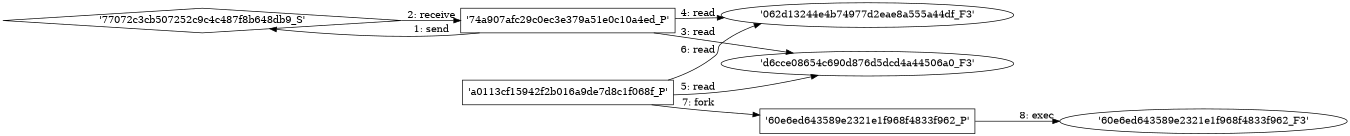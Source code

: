 digraph "D:\Learning\Paper\apt\基于CTI的攻击预警\Dataset\攻击图\ASGfromALLCTI\Filing taxes Beware of scams.dot" {
rankdir="LR"
size="9"
fixedsize="false"
splines="true"
nodesep=0.3
ranksep=0
fontsize=10
overlap="scalexy"
engine= "neato"
	"'77072c3cb507252c9c4c487f8b648db9_S'" [node_type=Socket shape=diamond]
	"'74a907afc29c0ec3e379a51e0c10a4ed_P'" [node_type=Process shape=box]
	"'74a907afc29c0ec3e379a51e0c10a4ed_P'" -> "'77072c3cb507252c9c4c487f8b648db9_S'" [label="1: send"]
	"'77072c3cb507252c9c4c487f8b648db9_S'" -> "'74a907afc29c0ec3e379a51e0c10a4ed_P'" [label="2: receive"]
	"'d6cce08654c690d876d5dcd4a44506a0_F3'" [node_type=file shape=ellipse]
	"'74a907afc29c0ec3e379a51e0c10a4ed_P'" [node_type=Process shape=box]
	"'74a907afc29c0ec3e379a51e0c10a4ed_P'" -> "'d6cce08654c690d876d5dcd4a44506a0_F3'" [label="3: read"]
	"'062d13244e4b74977d2eae8a555a44df_F3'" [node_type=file shape=ellipse]
	"'74a907afc29c0ec3e379a51e0c10a4ed_P'" [node_type=Process shape=box]
	"'74a907afc29c0ec3e379a51e0c10a4ed_P'" -> "'062d13244e4b74977d2eae8a555a44df_F3'" [label="4: read"]
	"'d6cce08654c690d876d5dcd4a44506a0_F3'" [node_type=file shape=ellipse]
	"'a0113cf15942f2b016a9de7d8c1f068f_P'" [node_type=Process shape=box]
	"'a0113cf15942f2b016a9de7d8c1f068f_P'" -> "'d6cce08654c690d876d5dcd4a44506a0_F3'" [label="5: read"]
	"'062d13244e4b74977d2eae8a555a44df_F3'" [node_type=file shape=ellipse]
	"'a0113cf15942f2b016a9de7d8c1f068f_P'" [node_type=Process shape=box]
	"'a0113cf15942f2b016a9de7d8c1f068f_P'" -> "'062d13244e4b74977d2eae8a555a44df_F3'" [label="6: read"]
	"'a0113cf15942f2b016a9de7d8c1f068f_P'" [node_type=Process shape=box]
	"'60e6ed643589e2321e1f968f4833f962_P'" [node_type=Process shape=box]
	"'a0113cf15942f2b016a9de7d8c1f068f_P'" -> "'60e6ed643589e2321e1f968f4833f962_P'" [label="7: fork"]
	"'60e6ed643589e2321e1f968f4833f962_P'" [node_type=Process shape=box]
	"'60e6ed643589e2321e1f968f4833f962_F3'" [node_type=File shape=ellipse]
	"'60e6ed643589e2321e1f968f4833f962_P'" -> "'60e6ed643589e2321e1f968f4833f962_F3'" [label="8: exec"]
}
